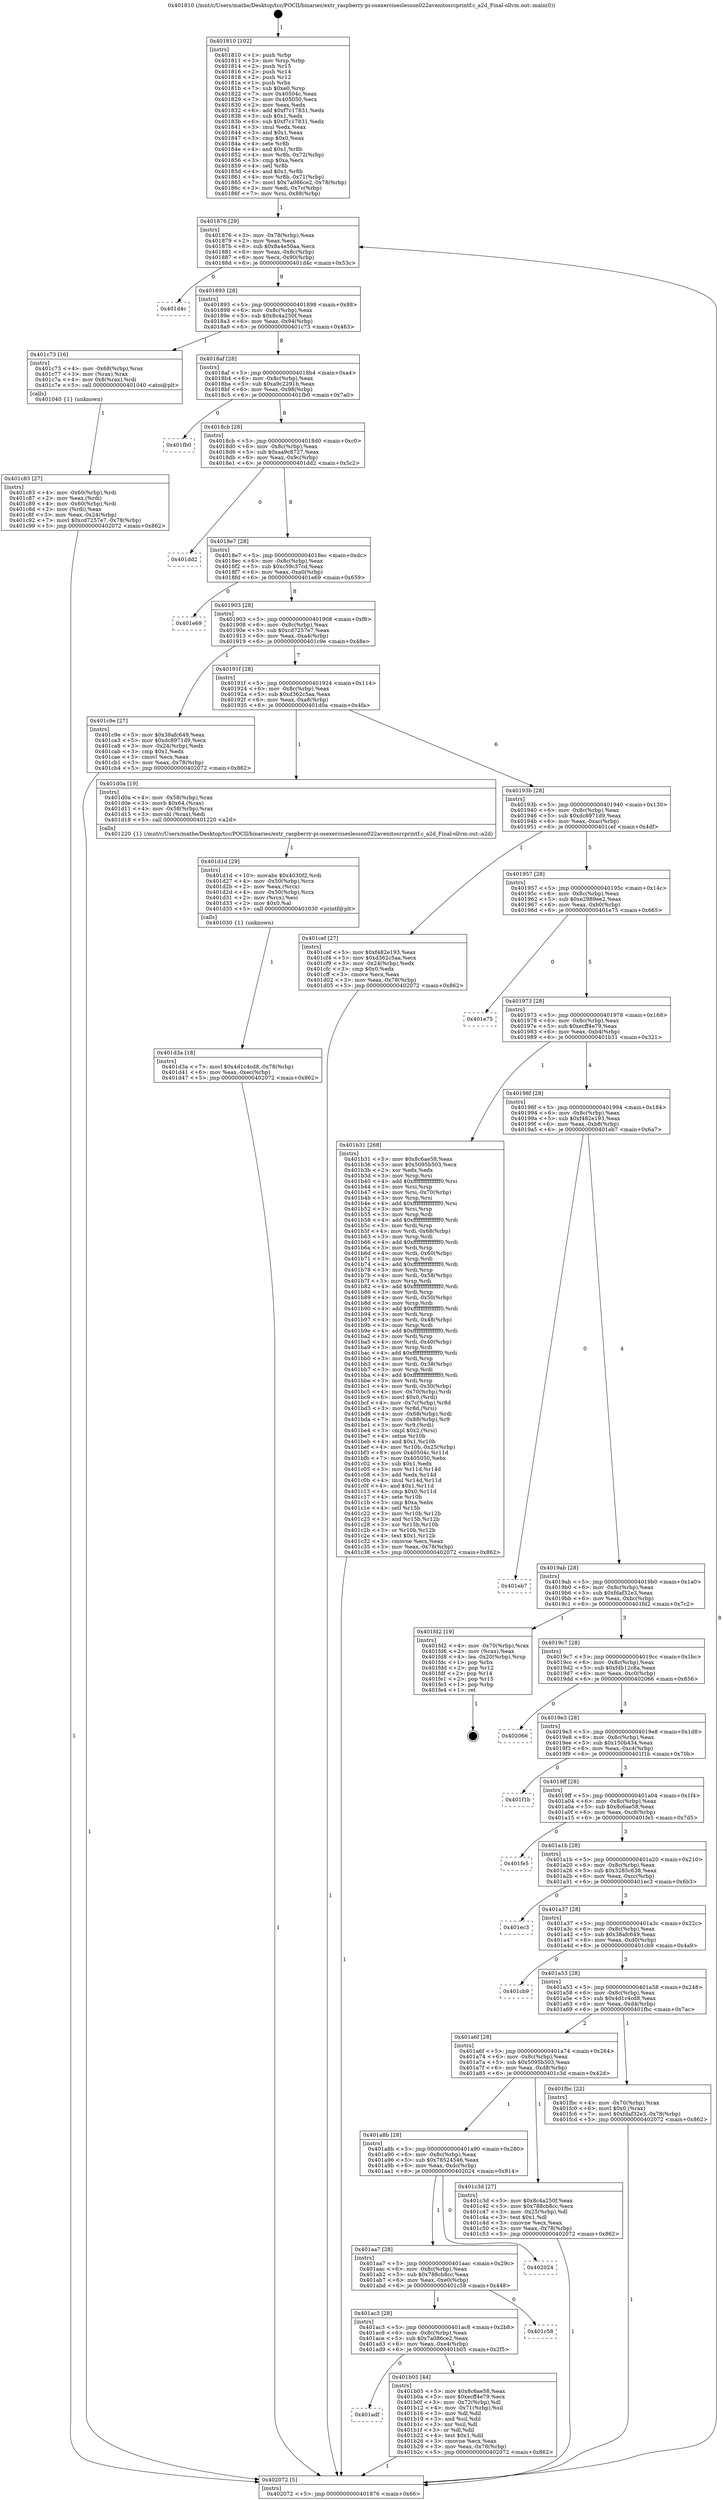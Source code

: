 digraph "0x401810" {
  label = "0x401810 (/mnt/c/Users/mathe/Desktop/tcc/POCII/binaries/extr_raspberry-pi-osexerciseslesson022avenitosrcprintf.c_a2d_Final-ollvm.out::main(0))"
  labelloc = "t"
  node[shape=record]

  Entry [label="",width=0.3,height=0.3,shape=circle,fillcolor=black,style=filled]
  "0x401876" [label="{
     0x401876 [29]\l
     | [instrs]\l
     &nbsp;&nbsp;0x401876 \<+3\>: mov -0x78(%rbp),%eax\l
     &nbsp;&nbsp;0x401879 \<+2\>: mov %eax,%ecx\l
     &nbsp;&nbsp;0x40187b \<+6\>: sub $0x8a4e50aa,%ecx\l
     &nbsp;&nbsp;0x401881 \<+6\>: mov %eax,-0x8c(%rbp)\l
     &nbsp;&nbsp;0x401887 \<+6\>: mov %ecx,-0x90(%rbp)\l
     &nbsp;&nbsp;0x40188d \<+6\>: je 0000000000401d4c \<main+0x53c\>\l
  }"]
  "0x401d4c" [label="{
     0x401d4c\l
  }", style=dashed]
  "0x401893" [label="{
     0x401893 [28]\l
     | [instrs]\l
     &nbsp;&nbsp;0x401893 \<+5\>: jmp 0000000000401898 \<main+0x88\>\l
     &nbsp;&nbsp;0x401898 \<+6\>: mov -0x8c(%rbp),%eax\l
     &nbsp;&nbsp;0x40189e \<+5\>: sub $0x8c4a250f,%eax\l
     &nbsp;&nbsp;0x4018a3 \<+6\>: mov %eax,-0x94(%rbp)\l
     &nbsp;&nbsp;0x4018a9 \<+6\>: je 0000000000401c73 \<main+0x463\>\l
  }"]
  Exit [label="",width=0.3,height=0.3,shape=circle,fillcolor=black,style=filled,peripheries=2]
  "0x401c73" [label="{
     0x401c73 [16]\l
     | [instrs]\l
     &nbsp;&nbsp;0x401c73 \<+4\>: mov -0x68(%rbp),%rax\l
     &nbsp;&nbsp;0x401c77 \<+3\>: mov (%rax),%rax\l
     &nbsp;&nbsp;0x401c7a \<+4\>: mov 0x8(%rax),%rdi\l
     &nbsp;&nbsp;0x401c7e \<+5\>: call 0000000000401040 \<atoi@plt\>\l
     | [calls]\l
     &nbsp;&nbsp;0x401040 \{1\} (unknown)\l
  }"]
  "0x4018af" [label="{
     0x4018af [28]\l
     | [instrs]\l
     &nbsp;&nbsp;0x4018af \<+5\>: jmp 00000000004018b4 \<main+0xa4\>\l
     &nbsp;&nbsp;0x4018b4 \<+6\>: mov -0x8c(%rbp),%eax\l
     &nbsp;&nbsp;0x4018ba \<+5\>: sub $0xa9c2291b,%eax\l
     &nbsp;&nbsp;0x4018bf \<+6\>: mov %eax,-0x98(%rbp)\l
     &nbsp;&nbsp;0x4018c5 \<+6\>: je 0000000000401fb0 \<main+0x7a0\>\l
  }"]
  "0x401d3a" [label="{
     0x401d3a [18]\l
     | [instrs]\l
     &nbsp;&nbsp;0x401d3a \<+7\>: movl $0x4d1c4cd8,-0x78(%rbp)\l
     &nbsp;&nbsp;0x401d41 \<+6\>: mov %eax,-0xec(%rbp)\l
     &nbsp;&nbsp;0x401d47 \<+5\>: jmp 0000000000402072 \<main+0x862\>\l
  }"]
  "0x401fb0" [label="{
     0x401fb0\l
  }", style=dashed]
  "0x4018cb" [label="{
     0x4018cb [28]\l
     | [instrs]\l
     &nbsp;&nbsp;0x4018cb \<+5\>: jmp 00000000004018d0 \<main+0xc0\>\l
     &nbsp;&nbsp;0x4018d0 \<+6\>: mov -0x8c(%rbp),%eax\l
     &nbsp;&nbsp;0x4018d6 \<+5\>: sub $0xaa9c8727,%eax\l
     &nbsp;&nbsp;0x4018db \<+6\>: mov %eax,-0x9c(%rbp)\l
     &nbsp;&nbsp;0x4018e1 \<+6\>: je 0000000000401dd2 \<main+0x5c2\>\l
  }"]
  "0x401d1d" [label="{
     0x401d1d [29]\l
     | [instrs]\l
     &nbsp;&nbsp;0x401d1d \<+10\>: movabs $0x4030f2,%rdi\l
     &nbsp;&nbsp;0x401d27 \<+4\>: mov -0x50(%rbp),%rcx\l
     &nbsp;&nbsp;0x401d2b \<+2\>: mov %eax,(%rcx)\l
     &nbsp;&nbsp;0x401d2d \<+4\>: mov -0x50(%rbp),%rcx\l
     &nbsp;&nbsp;0x401d31 \<+2\>: mov (%rcx),%esi\l
     &nbsp;&nbsp;0x401d33 \<+2\>: mov $0x0,%al\l
     &nbsp;&nbsp;0x401d35 \<+5\>: call 0000000000401030 \<printf@plt\>\l
     | [calls]\l
     &nbsp;&nbsp;0x401030 \{1\} (unknown)\l
  }"]
  "0x401dd2" [label="{
     0x401dd2\l
  }", style=dashed]
  "0x4018e7" [label="{
     0x4018e7 [28]\l
     | [instrs]\l
     &nbsp;&nbsp;0x4018e7 \<+5\>: jmp 00000000004018ec \<main+0xdc\>\l
     &nbsp;&nbsp;0x4018ec \<+6\>: mov -0x8c(%rbp),%eax\l
     &nbsp;&nbsp;0x4018f2 \<+5\>: sub $0xc59c37cd,%eax\l
     &nbsp;&nbsp;0x4018f7 \<+6\>: mov %eax,-0xa0(%rbp)\l
     &nbsp;&nbsp;0x4018fd \<+6\>: je 0000000000401e69 \<main+0x659\>\l
  }"]
  "0x401c83" [label="{
     0x401c83 [27]\l
     | [instrs]\l
     &nbsp;&nbsp;0x401c83 \<+4\>: mov -0x60(%rbp),%rdi\l
     &nbsp;&nbsp;0x401c87 \<+2\>: mov %eax,(%rdi)\l
     &nbsp;&nbsp;0x401c89 \<+4\>: mov -0x60(%rbp),%rdi\l
     &nbsp;&nbsp;0x401c8d \<+2\>: mov (%rdi),%eax\l
     &nbsp;&nbsp;0x401c8f \<+3\>: mov %eax,-0x24(%rbp)\l
     &nbsp;&nbsp;0x401c92 \<+7\>: movl $0xcd7257e7,-0x78(%rbp)\l
     &nbsp;&nbsp;0x401c99 \<+5\>: jmp 0000000000402072 \<main+0x862\>\l
  }"]
  "0x401e69" [label="{
     0x401e69\l
  }", style=dashed]
  "0x401903" [label="{
     0x401903 [28]\l
     | [instrs]\l
     &nbsp;&nbsp;0x401903 \<+5\>: jmp 0000000000401908 \<main+0xf8\>\l
     &nbsp;&nbsp;0x401908 \<+6\>: mov -0x8c(%rbp),%eax\l
     &nbsp;&nbsp;0x40190e \<+5\>: sub $0xcd7257e7,%eax\l
     &nbsp;&nbsp;0x401913 \<+6\>: mov %eax,-0xa4(%rbp)\l
     &nbsp;&nbsp;0x401919 \<+6\>: je 0000000000401c9e \<main+0x48e\>\l
  }"]
  "0x401810" [label="{
     0x401810 [102]\l
     | [instrs]\l
     &nbsp;&nbsp;0x401810 \<+1\>: push %rbp\l
     &nbsp;&nbsp;0x401811 \<+3\>: mov %rsp,%rbp\l
     &nbsp;&nbsp;0x401814 \<+2\>: push %r15\l
     &nbsp;&nbsp;0x401816 \<+2\>: push %r14\l
     &nbsp;&nbsp;0x401818 \<+2\>: push %r12\l
     &nbsp;&nbsp;0x40181a \<+1\>: push %rbx\l
     &nbsp;&nbsp;0x40181b \<+7\>: sub $0xe0,%rsp\l
     &nbsp;&nbsp;0x401822 \<+7\>: mov 0x40504c,%eax\l
     &nbsp;&nbsp;0x401829 \<+7\>: mov 0x405050,%ecx\l
     &nbsp;&nbsp;0x401830 \<+2\>: mov %eax,%edx\l
     &nbsp;&nbsp;0x401832 \<+6\>: add $0xf7c17831,%edx\l
     &nbsp;&nbsp;0x401838 \<+3\>: sub $0x1,%edx\l
     &nbsp;&nbsp;0x40183b \<+6\>: sub $0xf7c17831,%edx\l
     &nbsp;&nbsp;0x401841 \<+3\>: imul %edx,%eax\l
     &nbsp;&nbsp;0x401844 \<+3\>: and $0x1,%eax\l
     &nbsp;&nbsp;0x401847 \<+3\>: cmp $0x0,%eax\l
     &nbsp;&nbsp;0x40184a \<+4\>: sete %r8b\l
     &nbsp;&nbsp;0x40184e \<+4\>: and $0x1,%r8b\l
     &nbsp;&nbsp;0x401852 \<+4\>: mov %r8b,-0x72(%rbp)\l
     &nbsp;&nbsp;0x401856 \<+3\>: cmp $0xa,%ecx\l
     &nbsp;&nbsp;0x401859 \<+4\>: setl %r8b\l
     &nbsp;&nbsp;0x40185d \<+4\>: and $0x1,%r8b\l
     &nbsp;&nbsp;0x401861 \<+4\>: mov %r8b,-0x71(%rbp)\l
     &nbsp;&nbsp;0x401865 \<+7\>: movl $0x7a086ce2,-0x78(%rbp)\l
     &nbsp;&nbsp;0x40186c \<+3\>: mov %edi,-0x7c(%rbp)\l
     &nbsp;&nbsp;0x40186f \<+7\>: mov %rsi,-0x88(%rbp)\l
  }"]
  "0x401c9e" [label="{
     0x401c9e [27]\l
     | [instrs]\l
     &nbsp;&nbsp;0x401c9e \<+5\>: mov $0x38afc649,%eax\l
     &nbsp;&nbsp;0x401ca3 \<+5\>: mov $0xdc8971d9,%ecx\l
     &nbsp;&nbsp;0x401ca8 \<+3\>: mov -0x24(%rbp),%edx\l
     &nbsp;&nbsp;0x401cab \<+3\>: cmp $0x1,%edx\l
     &nbsp;&nbsp;0x401cae \<+3\>: cmovl %ecx,%eax\l
     &nbsp;&nbsp;0x401cb1 \<+3\>: mov %eax,-0x78(%rbp)\l
     &nbsp;&nbsp;0x401cb4 \<+5\>: jmp 0000000000402072 \<main+0x862\>\l
  }"]
  "0x40191f" [label="{
     0x40191f [28]\l
     | [instrs]\l
     &nbsp;&nbsp;0x40191f \<+5\>: jmp 0000000000401924 \<main+0x114\>\l
     &nbsp;&nbsp;0x401924 \<+6\>: mov -0x8c(%rbp),%eax\l
     &nbsp;&nbsp;0x40192a \<+5\>: sub $0xd362c5aa,%eax\l
     &nbsp;&nbsp;0x40192f \<+6\>: mov %eax,-0xa8(%rbp)\l
     &nbsp;&nbsp;0x401935 \<+6\>: je 0000000000401d0a \<main+0x4fa\>\l
  }"]
  "0x402072" [label="{
     0x402072 [5]\l
     | [instrs]\l
     &nbsp;&nbsp;0x402072 \<+5\>: jmp 0000000000401876 \<main+0x66\>\l
  }"]
  "0x401d0a" [label="{
     0x401d0a [19]\l
     | [instrs]\l
     &nbsp;&nbsp;0x401d0a \<+4\>: mov -0x58(%rbp),%rax\l
     &nbsp;&nbsp;0x401d0e \<+3\>: movb $0x64,(%rax)\l
     &nbsp;&nbsp;0x401d11 \<+4\>: mov -0x58(%rbp),%rax\l
     &nbsp;&nbsp;0x401d15 \<+3\>: movsbl (%rax),%edi\l
     &nbsp;&nbsp;0x401d18 \<+5\>: call 0000000000401220 \<a2d\>\l
     | [calls]\l
     &nbsp;&nbsp;0x401220 \{1\} (/mnt/c/Users/mathe/Desktop/tcc/POCII/binaries/extr_raspberry-pi-osexerciseslesson022avenitosrcprintf.c_a2d_Final-ollvm.out::a2d)\l
  }"]
  "0x40193b" [label="{
     0x40193b [28]\l
     | [instrs]\l
     &nbsp;&nbsp;0x40193b \<+5\>: jmp 0000000000401940 \<main+0x130\>\l
     &nbsp;&nbsp;0x401940 \<+6\>: mov -0x8c(%rbp),%eax\l
     &nbsp;&nbsp;0x401946 \<+5\>: sub $0xdc8971d9,%eax\l
     &nbsp;&nbsp;0x40194b \<+6\>: mov %eax,-0xac(%rbp)\l
     &nbsp;&nbsp;0x401951 \<+6\>: je 0000000000401cef \<main+0x4df\>\l
  }"]
  "0x401adf" [label="{
     0x401adf\l
  }", style=dashed]
  "0x401cef" [label="{
     0x401cef [27]\l
     | [instrs]\l
     &nbsp;&nbsp;0x401cef \<+5\>: mov $0xf482e193,%eax\l
     &nbsp;&nbsp;0x401cf4 \<+5\>: mov $0xd362c5aa,%ecx\l
     &nbsp;&nbsp;0x401cf9 \<+3\>: mov -0x24(%rbp),%edx\l
     &nbsp;&nbsp;0x401cfc \<+3\>: cmp $0x0,%edx\l
     &nbsp;&nbsp;0x401cff \<+3\>: cmove %ecx,%eax\l
     &nbsp;&nbsp;0x401d02 \<+3\>: mov %eax,-0x78(%rbp)\l
     &nbsp;&nbsp;0x401d05 \<+5\>: jmp 0000000000402072 \<main+0x862\>\l
  }"]
  "0x401957" [label="{
     0x401957 [28]\l
     | [instrs]\l
     &nbsp;&nbsp;0x401957 \<+5\>: jmp 000000000040195c \<main+0x14c\>\l
     &nbsp;&nbsp;0x40195c \<+6\>: mov -0x8c(%rbp),%eax\l
     &nbsp;&nbsp;0x401962 \<+5\>: sub $0xe2989ee2,%eax\l
     &nbsp;&nbsp;0x401967 \<+6\>: mov %eax,-0xb0(%rbp)\l
     &nbsp;&nbsp;0x40196d \<+6\>: je 0000000000401e75 \<main+0x665\>\l
  }"]
  "0x401b05" [label="{
     0x401b05 [44]\l
     | [instrs]\l
     &nbsp;&nbsp;0x401b05 \<+5\>: mov $0x8c6ae58,%eax\l
     &nbsp;&nbsp;0x401b0a \<+5\>: mov $0xecff4e79,%ecx\l
     &nbsp;&nbsp;0x401b0f \<+3\>: mov -0x72(%rbp),%dl\l
     &nbsp;&nbsp;0x401b12 \<+4\>: mov -0x71(%rbp),%sil\l
     &nbsp;&nbsp;0x401b16 \<+3\>: mov %dl,%dil\l
     &nbsp;&nbsp;0x401b19 \<+3\>: and %sil,%dil\l
     &nbsp;&nbsp;0x401b1c \<+3\>: xor %sil,%dl\l
     &nbsp;&nbsp;0x401b1f \<+3\>: or %dl,%dil\l
     &nbsp;&nbsp;0x401b22 \<+4\>: test $0x1,%dil\l
     &nbsp;&nbsp;0x401b26 \<+3\>: cmovne %ecx,%eax\l
     &nbsp;&nbsp;0x401b29 \<+3\>: mov %eax,-0x78(%rbp)\l
     &nbsp;&nbsp;0x401b2c \<+5\>: jmp 0000000000402072 \<main+0x862\>\l
  }"]
  "0x401e75" [label="{
     0x401e75\l
  }", style=dashed]
  "0x401973" [label="{
     0x401973 [28]\l
     | [instrs]\l
     &nbsp;&nbsp;0x401973 \<+5\>: jmp 0000000000401978 \<main+0x168\>\l
     &nbsp;&nbsp;0x401978 \<+6\>: mov -0x8c(%rbp),%eax\l
     &nbsp;&nbsp;0x40197e \<+5\>: sub $0xecff4e79,%eax\l
     &nbsp;&nbsp;0x401983 \<+6\>: mov %eax,-0xb4(%rbp)\l
     &nbsp;&nbsp;0x401989 \<+6\>: je 0000000000401b31 \<main+0x321\>\l
  }"]
  "0x401ac3" [label="{
     0x401ac3 [28]\l
     | [instrs]\l
     &nbsp;&nbsp;0x401ac3 \<+5\>: jmp 0000000000401ac8 \<main+0x2b8\>\l
     &nbsp;&nbsp;0x401ac8 \<+6\>: mov -0x8c(%rbp),%eax\l
     &nbsp;&nbsp;0x401ace \<+5\>: sub $0x7a086ce2,%eax\l
     &nbsp;&nbsp;0x401ad3 \<+6\>: mov %eax,-0xe4(%rbp)\l
     &nbsp;&nbsp;0x401ad9 \<+6\>: je 0000000000401b05 \<main+0x2f5\>\l
  }"]
  "0x401b31" [label="{
     0x401b31 [268]\l
     | [instrs]\l
     &nbsp;&nbsp;0x401b31 \<+5\>: mov $0x8c6ae58,%eax\l
     &nbsp;&nbsp;0x401b36 \<+5\>: mov $0x5095b503,%ecx\l
     &nbsp;&nbsp;0x401b3b \<+2\>: xor %edx,%edx\l
     &nbsp;&nbsp;0x401b3d \<+3\>: mov %rsp,%rsi\l
     &nbsp;&nbsp;0x401b40 \<+4\>: add $0xfffffffffffffff0,%rsi\l
     &nbsp;&nbsp;0x401b44 \<+3\>: mov %rsi,%rsp\l
     &nbsp;&nbsp;0x401b47 \<+4\>: mov %rsi,-0x70(%rbp)\l
     &nbsp;&nbsp;0x401b4b \<+3\>: mov %rsp,%rsi\l
     &nbsp;&nbsp;0x401b4e \<+4\>: add $0xfffffffffffffff0,%rsi\l
     &nbsp;&nbsp;0x401b52 \<+3\>: mov %rsi,%rsp\l
     &nbsp;&nbsp;0x401b55 \<+3\>: mov %rsp,%rdi\l
     &nbsp;&nbsp;0x401b58 \<+4\>: add $0xfffffffffffffff0,%rdi\l
     &nbsp;&nbsp;0x401b5c \<+3\>: mov %rdi,%rsp\l
     &nbsp;&nbsp;0x401b5f \<+4\>: mov %rdi,-0x68(%rbp)\l
     &nbsp;&nbsp;0x401b63 \<+3\>: mov %rsp,%rdi\l
     &nbsp;&nbsp;0x401b66 \<+4\>: add $0xfffffffffffffff0,%rdi\l
     &nbsp;&nbsp;0x401b6a \<+3\>: mov %rdi,%rsp\l
     &nbsp;&nbsp;0x401b6d \<+4\>: mov %rdi,-0x60(%rbp)\l
     &nbsp;&nbsp;0x401b71 \<+3\>: mov %rsp,%rdi\l
     &nbsp;&nbsp;0x401b74 \<+4\>: add $0xfffffffffffffff0,%rdi\l
     &nbsp;&nbsp;0x401b78 \<+3\>: mov %rdi,%rsp\l
     &nbsp;&nbsp;0x401b7b \<+4\>: mov %rdi,-0x58(%rbp)\l
     &nbsp;&nbsp;0x401b7f \<+3\>: mov %rsp,%rdi\l
     &nbsp;&nbsp;0x401b82 \<+4\>: add $0xfffffffffffffff0,%rdi\l
     &nbsp;&nbsp;0x401b86 \<+3\>: mov %rdi,%rsp\l
     &nbsp;&nbsp;0x401b89 \<+4\>: mov %rdi,-0x50(%rbp)\l
     &nbsp;&nbsp;0x401b8d \<+3\>: mov %rsp,%rdi\l
     &nbsp;&nbsp;0x401b90 \<+4\>: add $0xfffffffffffffff0,%rdi\l
     &nbsp;&nbsp;0x401b94 \<+3\>: mov %rdi,%rsp\l
     &nbsp;&nbsp;0x401b97 \<+4\>: mov %rdi,-0x48(%rbp)\l
     &nbsp;&nbsp;0x401b9b \<+3\>: mov %rsp,%rdi\l
     &nbsp;&nbsp;0x401b9e \<+4\>: add $0xfffffffffffffff0,%rdi\l
     &nbsp;&nbsp;0x401ba2 \<+3\>: mov %rdi,%rsp\l
     &nbsp;&nbsp;0x401ba5 \<+4\>: mov %rdi,-0x40(%rbp)\l
     &nbsp;&nbsp;0x401ba9 \<+3\>: mov %rsp,%rdi\l
     &nbsp;&nbsp;0x401bac \<+4\>: add $0xfffffffffffffff0,%rdi\l
     &nbsp;&nbsp;0x401bb0 \<+3\>: mov %rdi,%rsp\l
     &nbsp;&nbsp;0x401bb3 \<+4\>: mov %rdi,-0x38(%rbp)\l
     &nbsp;&nbsp;0x401bb7 \<+3\>: mov %rsp,%rdi\l
     &nbsp;&nbsp;0x401bba \<+4\>: add $0xfffffffffffffff0,%rdi\l
     &nbsp;&nbsp;0x401bbe \<+3\>: mov %rdi,%rsp\l
     &nbsp;&nbsp;0x401bc1 \<+4\>: mov %rdi,-0x30(%rbp)\l
     &nbsp;&nbsp;0x401bc5 \<+4\>: mov -0x70(%rbp),%rdi\l
     &nbsp;&nbsp;0x401bc9 \<+6\>: movl $0x0,(%rdi)\l
     &nbsp;&nbsp;0x401bcf \<+4\>: mov -0x7c(%rbp),%r8d\l
     &nbsp;&nbsp;0x401bd3 \<+3\>: mov %r8d,(%rsi)\l
     &nbsp;&nbsp;0x401bd6 \<+4\>: mov -0x68(%rbp),%rdi\l
     &nbsp;&nbsp;0x401bda \<+7\>: mov -0x88(%rbp),%r9\l
     &nbsp;&nbsp;0x401be1 \<+3\>: mov %r9,(%rdi)\l
     &nbsp;&nbsp;0x401be4 \<+3\>: cmpl $0x2,(%rsi)\l
     &nbsp;&nbsp;0x401be7 \<+4\>: setne %r10b\l
     &nbsp;&nbsp;0x401beb \<+4\>: and $0x1,%r10b\l
     &nbsp;&nbsp;0x401bef \<+4\>: mov %r10b,-0x25(%rbp)\l
     &nbsp;&nbsp;0x401bf3 \<+8\>: mov 0x40504c,%r11d\l
     &nbsp;&nbsp;0x401bfb \<+7\>: mov 0x405050,%ebx\l
     &nbsp;&nbsp;0x401c02 \<+3\>: sub $0x1,%edx\l
     &nbsp;&nbsp;0x401c05 \<+3\>: mov %r11d,%r14d\l
     &nbsp;&nbsp;0x401c08 \<+3\>: add %edx,%r14d\l
     &nbsp;&nbsp;0x401c0b \<+4\>: imul %r14d,%r11d\l
     &nbsp;&nbsp;0x401c0f \<+4\>: and $0x1,%r11d\l
     &nbsp;&nbsp;0x401c13 \<+4\>: cmp $0x0,%r11d\l
     &nbsp;&nbsp;0x401c17 \<+4\>: sete %r10b\l
     &nbsp;&nbsp;0x401c1b \<+3\>: cmp $0xa,%ebx\l
     &nbsp;&nbsp;0x401c1e \<+4\>: setl %r15b\l
     &nbsp;&nbsp;0x401c22 \<+3\>: mov %r10b,%r12b\l
     &nbsp;&nbsp;0x401c25 \<+3\>: and %r15b,%r12b\l
     &nbsp;&nbsp;0x401c28 \<+3\>: xor %r15b,%r10b\l
     &nbsp;&nbsp;0x401c2b \<+3\>: or %r10b,%r12b\l
     &nbsp;&nbsp;0x401c2e \<+4\>: test $0x1,%r12b\l
     &nbsp;&nbsp;0x401c32 \<+3\>: cmovne %ecx,%eax\l
     &nbsp;&nbsp;0x401c35 \<+3\>: mov %eax,-0x78(%rbp)\l
     &nbsp;&nbsp;0x401c38 \<+5\>: jmp 0000000000402072 \<main+0x862\>\l
  }"]
  "0x40198f" [label="{
     0x40198f [28]\l
     | [instrs]\l
     &nbsp;&nbsp;0x40198f \<+5\>: jmp 0000000000401994 \<main+0x184\>\l
     &nbsp;&nbsp;0x401994 \<+6\>: mov -0x8c(%rbp),%eax\l
     &nbsp;&nbsp;0x40199a \<+5\>: sub $0xf482e193,%eax\l
     &nbsp;&nbsp;0x40199f \<+6\>: mov %eax,-0xb8(%rbp)\l
     &nbsp;&nbsp;0x4019a5 \<+6\>: je 0000000000401eb7 \<main+0x6a7\>\l
  }"]
  "0x401c58" [label="{
     0x401c58\l
  }", style=dashed]
  "0x401eb7" [label="{
     0x401eb7\l
  }", style=dashed]
  "0x4019ab" [label="{
     0x4019ab [28]\l
     | [instrs]\l
     &nbsp;&nbsp;0x4019ab \<+5\>: jmp 00000000004019b0 \<main+0x1a0\>\l
     &nbsp;&nbsp;0x4019b0 \<+6\>: mov -0x8c(%rbp),%eax\l
     &nbsp;&nbsp;0x4019b6 \<+5\>: sub $0xfdaf32e3,%eax\l
     &nbsp;&nbsp;0x4019bb \<+6\>: mov %eax,-0xbc(%rbp)\l
     &nbsp;&nbsp;0x4019c1 \<+6\>: je 0000000000401fd2 \<main+0x7c2\>\l
  }"]
  "0x401aa7" [label="{
     0x401aa7 [28]\l
     | [instrs]\l
     &nbsp;&nbsp;0x401aa7 \<+5\>: jmp 0000000000401aac \<main+0x29c\>\l
     &nbsp;&nbsp;0x401aac \<+6\>: mov -0x8c(%rbp),%eax\l
     &nbsp;&nbsp;0x401ab2 \<+5\>: sub $0x788cb8cc,%eax\l
     &nbsp;&nbsp;0x401ab7 \<+6\>: mov %eax,-0xe0(%rbp)\l
     &nbsp;&nbsp;0x401abd \<+6\>: je 0000000000401c58 \<main+0x448\>\l
  }"]
  "0x401fd2" [label="{
     0x401fd2 [19]\l
     | [instrs]\l
     &nbsp;&nbsp;0x401fd2 \<+4\>: mov -0x70(%rbp),%rax\l
     &nbsp;&nbsp;0x401fd6 \<+2\>: mov (%rax),%eax\l
     &nbsp;&nbsp;0x401fd8 \<+4\>: lea -0x20(%rbp),%rsp\l
     &nbsp;&nbsp;0x401fdc \<+1\>: pop %rbx\l
     &nbsp;&nbsp;0x401fdd \<+2\>: pop %r12\l
     &nbsp;&nbsp;0x401fdf \<+2\>: pop %r14\l
     &nbsp;&nbsp;0x401fe1 \<+2\>: pop %r15\l
     &nbsp;&nbsp;0x401fe3 \<+1\>: pop %rbp\l
     &nbsp;&nbsp;0x401fe4 \<+1\>: ret\l
  }"]
  "0x4019c7" [label="{
     0x4019c7 [28]\l
     | [instrs]\l
     &nbsp;&nbsp;0x4019c7 \<+5\>: jmp 00000000004019cc \<main+0x1bc\>\l
     &nbsp;&nbsp;0x4019cc \<+6\>: mov -0x8c(%rbp),%eax\l
     &nbsp;&nbsp;0x4019d2 \<+5\>: sub $0xfdb12c8a,%eax\l
     &nbsp;&nbsp;0x4019d7 \<+6\>: mov %eax,-0xc0(%rbp)\l
     &nbsp;&nbsp;0x4019dd \<+6\>: je 0000000000402066 \<main+0x856\>\l
  }"]
  "0x402024" [label="{
     0x402024\l
  }", style=dashed]
  "0x402066" [label="{
     0x402066\l
  }", style=dashed]
  "0x4019e3" [label="{
     0x4019e3 [28]\l
     | [instrs]\l
     &nbsp;&nbsp;0x4019e3 \<+5\>: jmp 00000000004019e8 \<main+0x1d8\>\l
     &nbsp;&nbsp;0x4019e8 \<+6\>: mov -0x8c(%rbp),%eax\l
     &nbsp;&nbsp;0x4019ee \<+5\>: sub $0x150b434,%eax\l
     &nbsp;&nbsp;0x4019f3 \<+6\>: mov %eax,-0xc4(%rbp)\l
     &nbsp;&nbsp;0x4019f9 \<+6\>: je 0000000000401f1b \<main+0x70b\>\l
  }"]
  "0x401a8b" [label="{
     0x401a8b [28]\l
     | [instrs]\l
     &nbsp;&nbsp;0x401a8b \<+5\>: jmp 0000000000401a90 \<main+0x280\>\l
     &nbsp;&nbsp;0x401a90 \<+6\>: mov -0x8c(%rbp),%eax\l
     &nbsp;&nbsp;0x401a96 \<+5\>: sub $0x78524546,%eax\l
     &nbsp;&nbsp;0x401a9b \<+6\>: mov %eax,-0xdc(%rbp)\l
     &nbsp;&nbsp;0x401aa1 \<+6\>: je 0000000000402024 \<main+0x814\>\l
  }"]
  "0x401f1b" [label="{
     0x401f1b\l
  }", style=dashed]
  "0x4019ff" [label="{
     0x4019ff [28]\l
     | [instrs]\l
     &nbsp;&nbsp;0x4019ff \<+5\>: jmp 0000000000401a04 \<main+0x1f4\>\l
     &nbsp;&nbsp;0x401a04 \<+6\>: mov -0x8c(%rbp),%eax\l
     &nbsp;&nbsp;0x401a0a \<+5\>: sub $0x8c6ae58,%eax\l
     &nbsp;&nbsp;0x401a0f \<+6\>: mov %eax,-0xc8(%rbp)\l
     &nbsp;&nbsp;0x401a15 \<+6\>: je 0000000000401fe5 \<main+0x7d5\>\l
  }"]
  "0x401c3d" [label="{
     0x401c3d [27]\l
     | [instrs]\l
     &nbsp;&nbsp;0x401c3d \<+5\>: mov $0x8c4a250f,%eax\l
     &nbsp;&nbsp;0x401c42 \<+5\>: mov $0x788cb8cc,%ecx\l
     &nbsp;&nbsp;0x401c47 \<+3\>: mov -0x25(%rbp),%dl\l
     &nbsp;&nbsp;0x401c4a \<+3\>: test $0x1,%dl\l
     &nbsp;&nbsp;0x401c4d \<+3\>: cmovne %ecx,%eax\l
     &nbsp;&nbsp;0x401c50 \<+3\>: mov %eax,-0x78(%rbp)\l
     &nbsp;&nbsp;0x401c53 \<+5\>: jmp 0000000000402072 \<main+0x862\>\l
  }"]
  "0x401fe5" [label="{
     0x401fe5\l
  }", style=dashed]
  "0x401a1b" [label="{
     0x401a1b [28]\l
     | [instrs]\l
     &nbsp;&nbsp;0x401a1b \<+5\>: jmp 0000000000401a20 \<main+0x210\>\l
     &nbsp;&nbsp;0x401a20 \<+6\>: mov -0x8c(%rbp),%eax\l
     &nbsp;&nbsp;0x401a26 \<+5\>: sub $0x3285c638,%eax\l
     &nbsp;&nbsp;0x401a2b \<+6\>: mov %eax,-0xcc(%rbp)\l
     &nbsp;&nbsp;0x401a31 \<+6\>: je 0000000000401ec3 \<main+0x6b3\>\l
  }"]
  "0x401a6f" [label="{
     0x401a6f [28]\l
     | [instrs]\l
     &nbsp;&nbsp;0x401a6f \<+5\>: jmp 0000000000401a74 \<main+0x264\>\l
     &nbsp;&nbsp;0x401a74 \<+6\>: mov -0x8c(%rbp),%eax\l
     &nbsp;&nbsp;0x401a7a \<+5\>: sub $0x5095b503,%eax\l
     &nbsp;&nbsp;0x401a7f \<+6\>: mov %eax,-0xd8(%rbp)\l
     &nbsp;&nbsp;0x401a85 \<+6\>: je 0000000000401c3d \<main+0x42d\>\l
  }"]
  "0x401ec3" [label="{
     0x401ec3\l
  }", style=dashed]
  "0x401a37" [label="{
     0x401a37 [28]\l
     | [instrs]\l
     &nbsp;&nbsp;0x401a37 \<+5\>: jmp 0000000000401a3c \<main+0x22c\>\l
     &nbsp;&nbsp;0x401a3c \<+6\>: mov -0x8c(%rbp),%eax\l
     &nbsp;&nbsp;0x401a42 \<+5\>: sub $0x38afc649,%eax\l
     &nbsp;&nbsp;0x401a47 \<+6\>: mov %eax,-0xd0(%rbp)\l
     &nbsp;&nbsp;0x401a4d \<+6\>: je 0000000000401cb9 \<main+0x4a9\>\l
  }"]
  "0x401fbc" [label="{
     0x401fbc [22]\l
     | [instrs]\l
     &nbsp;&nbsp;0x401fbc \<+4\>: mov -0x70(%rbp),%rax\l
     &nbsp;&nbsp;0x401fc0 \<+6\>: movl $0x0,(%rax)\l
     &nbsp;&nbsp;0x401fc6 \<+7\>: movl $0xfdaf32e3,-0x78(%rbp)\l
     &nbsp;&nbsp;0x401fcd \<+5\>: jmp 0000000000402072 \<main+0x862\>\l
  }"]
  "0x401cb9" [label="{
     0x401cb9\l
  }", style=dashed]
  "0x401a53" [label="{
     0x401a53 [28]\l
     | [instrs]\l
     &nbsp;&nbsp;0x401a53 \<+5\>: jmp 0000000000401a58 \<main+0x248\>\l
     &nbsp;&nbsp;0x401a58 \<+6\>: mov -0x8c(%rbp),%eax\l
     &nbsp;&nbsp;0x401a5e \<+5\>: sub $0x4d1c4cd8,%eax\l
     &nbsp;&nbsp;0x401a63 \<+6\>: mov %eax,-0xd4(%rbp)\l
     &nbsp;&nbsp;0x401a69 \<+6\>: je 0000000000401fbc \<main+0x7ac\>\l
  }"]
  Entry -> "0x401810" [label=" 1"]
  "0x401876" -> "0x401d4c" [label=" 0"]
  "0x401876" -> "0x401893" [label=" 9"]
  "0x401fd2" -> Exit [label=" 1"]
  "0x401893" -> "0x401c73" [label=" 1"]
  "0x401893" -> "0x4018af" [label=" 8"]
  "0x401fbc" -> "0x402072" [label=" 1"]
  "0x4018af" -> "0x401fb0" [label=" 0"]
  "0x4018af" -> "0x4018cb" [label=" 8"]
  "0x401d3a" -> "0x402072" [label=" 1"]
  "0x4018cb" -> "0x401dd2" [label=" 0"]
  "0x4018cb" -> "0x4018e7" [label=" 8"]
  "0x401d1d" -> "0x401d3a" [label=" 1"]
  "0x4018e7" -> "0x401e69" [label=" 0"]
  "0x4018e7" -> "0x401903" [label=" 8"]
  "0x401d0a" -> "0x401d1d" [label=" 1"]
  "0x401903" -> "0x401c9e" [label=" 1"]
  "0x401903" -> "0x40191f" [label=" 7"]
  "0x401c9e" -> "0x402072" [label=" 1"]
  "0x40191f" -> "0x401d0a" [label=" 1"]
  "0x40191f" -> "0x40193b" [label=" 6"]
  "0x401c83" -> "0x402072" [label=" 1"]
  "0x40193b" -> "0x401cef" [label=" 1"]
  "0x40193b" -> "0x401957" [label=" 5"]
  "0x401c73" -> "0x401c83" [label=" 1"]
  "0x401957" -> "0x401e75" [label=" 0"]
  "0x401957" -> "0x401973" [label=" 5"]
  "0x401c3d" -> "0x402072" [label=" 1"]
  "0x401973" -> "0x401b31" [label=" 1"]
  "0x401973" -> "0x40198f" [label=" 4"]
  "0x401cef" -> "0x402072" [label=" 1"]
  "0x40198f" -> "0x401eb7" [label=" 0"]
  "0x40198f" -> "0x4019ab" [label=" 4"]
  "0x402072" -> "0x401876" [label=" 8"]
  "0x4019ab" -> "0x401fd2" [label=" 1"]
  "0x4019ab" -> "0x4019c7" [label=" 3"]
  "0x401b05" -> "0x402072" [label=" 1"]
  "0x4019c7" -> "0x402066" [label=" 0"]
  "0x4019c7" -> "0x4019e3" [label=" 3"]
  "0x401ac3" -> "0x401adf" [label=" 0"]
  "0x4019e3" -> "0x401f1b" [label=" 0"]
  "0x4019e3" -> "0x4019ff" [label=" 3"]
  "0x401b31" -> "0x402072" [label=" 1"]
  "0x4019ff" -> "0x401fe5" [label=" 0"]
  "0x4019ff" -> "0x401a1b" [label=" 3"]
  "0x401aa7" -> "0x401ac3" [label=" 1"]
  "0x401a1b" -> "0x401ec3" [label=" 0"]
  "0x401a1b" -> "0x401a37" [label=" 3"]
  "0x401810" -> "0x401876" [label=" 1"]
  "0x401a37" -> "0x401cb9" [label=" 0"]
  "0x401a37" -> "0x401a53" [label=" 3"]
  "0x401a8b" -> "0x401aa7" [label=" 1"]
  "0x401a53" -> "0x401fbc" [label=" 1"]
  "0x401a53" -> "0x401a6f" [label=" 2"]
  "0x401aa7" -> "0x401c58" [label=" 0"]
  "0x401a6f" -> "0x401c3d" [label=" 1"]
  "0x401a6f" -> "0x401a8b" [label=" 1"]
  "0x401ac3" -> "0x401b05" [label=" 1"]
  "0x401a8b" -> "0x402024" [label=" 0"]
}
